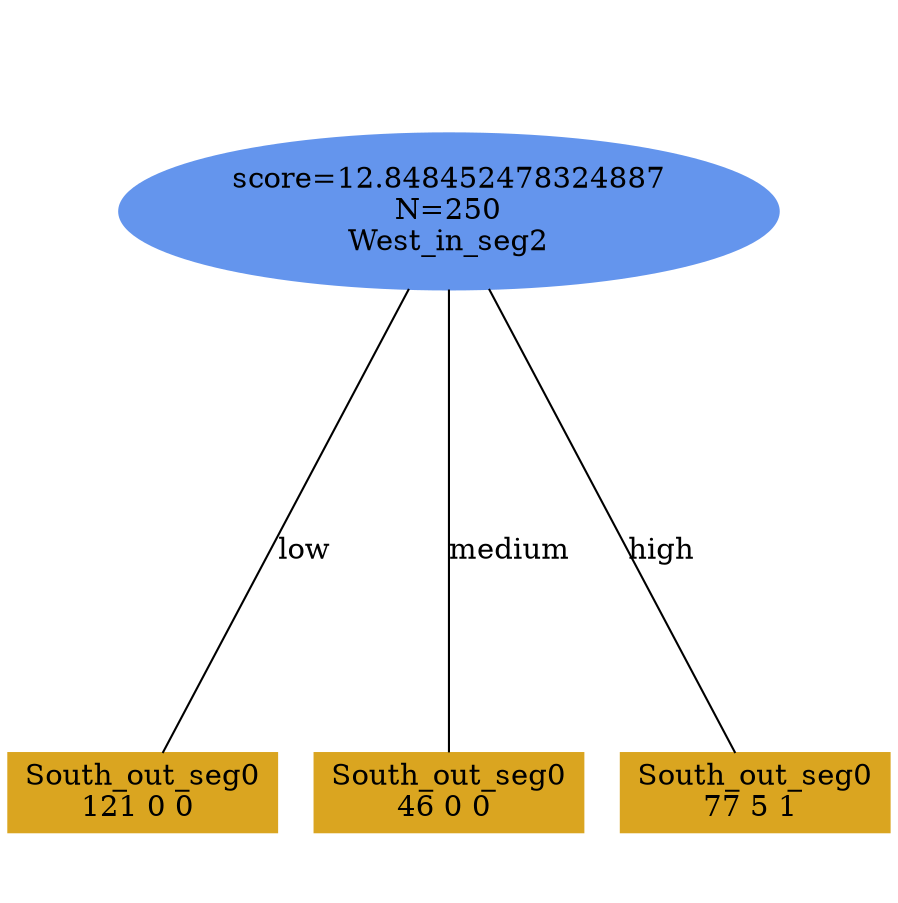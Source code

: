 digraph "DD" {
size = "7.5,10"
ratio=1.0;
center = true;
edge [dir = none];
{ rank = same; node [shape=ellipse, style=filled, color=cornflowerblue];"1175" [label="score=12.848452478324887\nN=250\nWest_in_seg2"];}
{ rank = same; node [shape=box, style=filled, color=goldenrod];"1176" [label="South_out_seg0\n121 0 0 "];}
{ rank = same; node [shape=box, style=filled, color=goldenrod];"1177" [label="South_out_seg0\n46 0 0 "];}
{ rank = same; node [shape=box, style=filled, color=goldenrod];"1178" [label="South_out_seg0\n77 5 1 "];}
"1175" -> "1176" [label = "low"];
"1175" -> "1177" [label = "medium"];
"1175" -> "1178" [label = "high"];

}